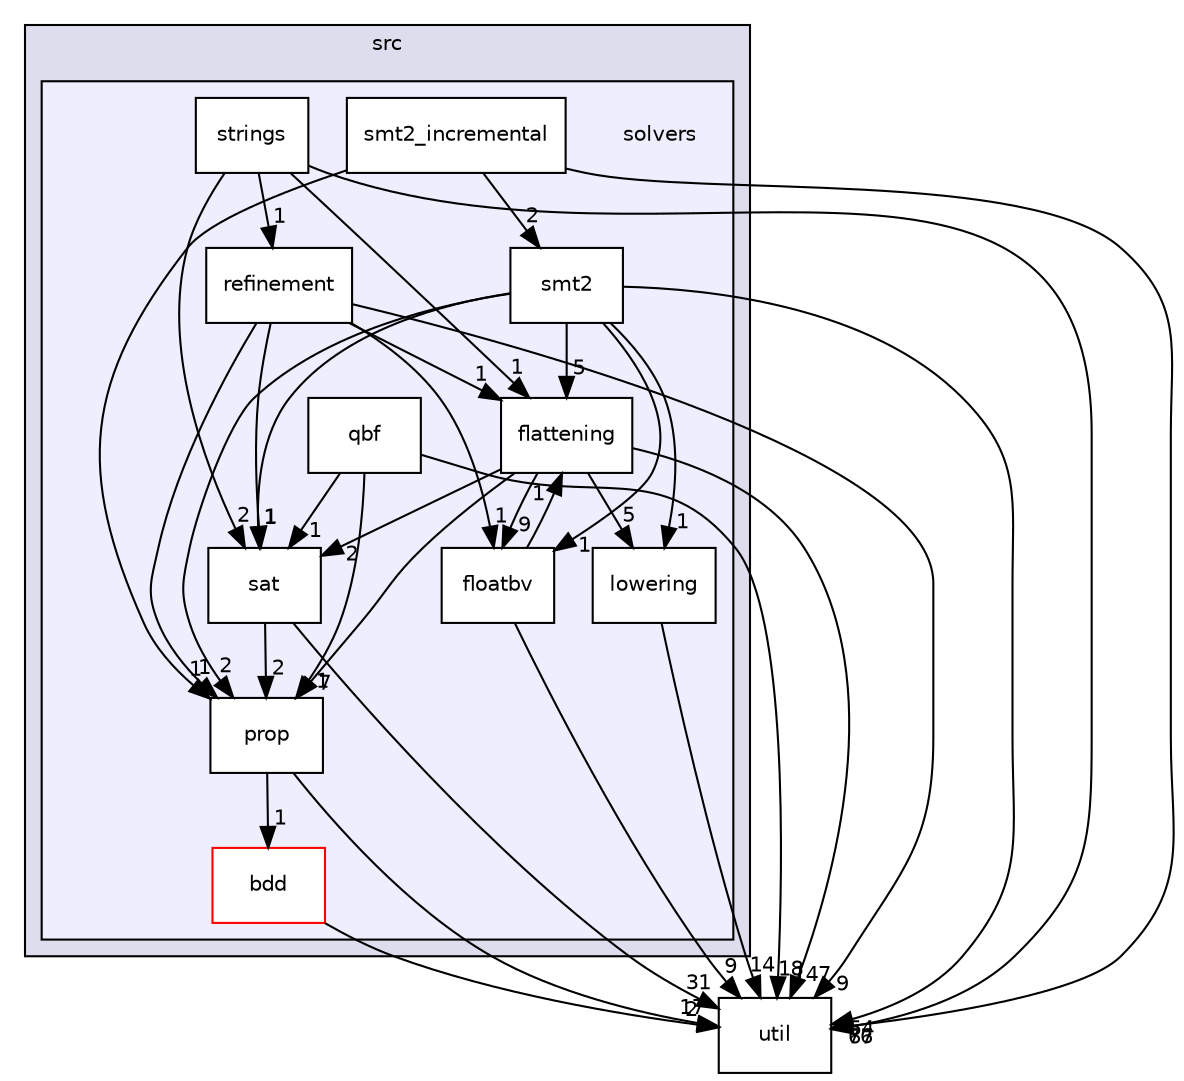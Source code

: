 digraph "/home/runner/work/cbmc-documentation/cbmc-documentation/src/solvers" {
  bgcolor=transparent;
  compound=true
  node [ fontsize="10", fontname="Helvetica"];
  edge [ labelfontsize="10", labelfontname="Helvetica"];
  subgraph clusterdir_68267d1309a1af8e8297ef4c3efbcdba {
    graph [ bgcolor="#ddddee", pencolor="black", label="src" fontname="Helvetica", fontsize="10", URL="dir_68267d1309a1af8e8297ef4c3efbcdba.html"]
  subgraph clusterdir_19373f467389307dc54ab8a6e9e19559 {
    graph [ bgcolor="#eeeeff", pencolor="black", label="" URL="dir_19373f467389307dc54ab8a6e9e19559.html"];
    dir_19373f467389307dc54ab8a6e9e19559 [shape=plaintext label="solvers"];
    dir_2da213264e4334caf6d49723c2a4052f [shape=box label="bdd" color="red" fillcolor="white" style="filled" URL="dir_2da213264e4334caf6d49723c2a4052f.html"];
    dir_95992f7eabcbd576bf4841b6d0d09aae [shape=box label="flattening" color="black" fillcolor="white" style="filled" URL="dir_95992f7eabcbd576bf4841b6d0d09aae.html"];
    dir_65e07bd3cc696c75a07cd34474c2e4b7 [shape=box label="floatbv" color="black" fillcolor="white" style="filled" URL="dir_65e07bd3cc696c75a07cd34474c2e4b7.html"];
    dir_378a869ac4a05e8d239d807c4f40d31b [shape=box label="lowering" color="black" fillcolor="white" style="filled" URL="dir_378a869ac4a05e8d239d807c4f40d31b.html"];
    dir_f27efa9855da05acfb0caa0983180615 [shape=box label="prop" color="black" fillcolor="white" style="filled" URL="dir_f27efa9855da05acfb0caa0983180615.html"];
    dir_a67026bcfd9da4e27f8aae2c14955b1c [shape=box label="qbf" color="black" fillcolor="white" style="filled" URL="dir_a67026bcfd9da4e27f8aae2c14955b1c.html"];
    dir_f05faa277b0629b18be13efb889125da [shape=box label="refinement" color="black" fillcolor="white" style="filled" URL="dir_f05faa277b0629b18be13efb889125da.html"];
    dir_e391775a03ff229430b5b1f21da1ae18 [shape=box label="sat" color="black" fillcolor="white" style="filled" URL="dir_e391775a03ff229430b5b1f21da1ae18.html"];
    dir_d04af94a51ee9b3893e12d8dab362bda [shape=box label="smt2" color="black" fillcolor="white" style="filled" URL="dir_d04af94a51ee9b3893e12d8dab362bda.html"];
    dir_87ec3d57b8dc96609a95189b1ea15a24 [shape=box label="smt2_incremental" color="black" fillcolor="white" style="filled" URL="dir_87ec3d57b8dc96609a95189b1ea15a24.html"];
    dir_fb43b298f453a3e0e36cbec7baf05559 [shape=box label="strings" color="black" fillcolor="white" style="filled" URL="dir_fb43b298f453a3e0e36cbec7baf05559.html"];
  }
  }
  dir_b7878ad5ecbf2506f4125b9d34c97e45 [shape=box label="util" URL="dir_b7878ad5ecbf2506f4125b9d34c97e45.html"];
  dir_fb43b298f453a3e0e36cbec7baf05559->dir_f05faa277b0629b18be13efb889125da [headlabel="1", labeldistance=1.5 headhref="dir_000062_000057.html"];
  dir_fb43b298f453a3e0e36cbec7baf05559->dir_95992f7eabcbd576bf4841b6d0d09aae [headlabel="1", labeldistance=1.5 headhref="dir_000062_000052.html"];
  dir_fb43b298f453a3e0e36cbec7baf05559->dir_b7878ad5ecbf2506f4125b9d34c97e45 [headlabel="67", labeldistance=1.5 headhref="dir_000062_000036.html"];
  dir_fb43b298f453a3e0e36cbec7baf05559->dir_e391775a03ff229430b5b1f21da1ae18 [headlabel="2", labeldistance=1.5 headhref="dir_000062_000058.html"];
  dir_f05faa277b0629b18be13efb889125da->dir_95992f7eabcbd576bf4841b6d0d09aae [headlabel="1", labeldistance=1.5 headhref="dir_000057_000052.html"];
  dir_f05faa277b0629b18be13efb889125da->dir_b7878ad5ecbf2506f4125b9d34c97e45 [headlabel="9", labeldistance=1.5 headhref="dir_000057_000036.html"];
  dir_f05faa277b0629b18be13efb889125da->dir_e391775a03ff229430b5b1f21da1ae18 [headlabel="1", labeldistance=1.5 headhref="dir_000057_000058.html"];
  dir_f05faa277b0629b18be13efb889125da->dir_f27efa9855da05acfb0caa0983180615 [headlabel="1", labeldistance=1.5 headhref="dir_000057_000055.html"];
  dir_f05faa277b0629b18be13efb889125da->dir_65e07bd3cc696c75a07cd34474c2e4b7 [headlabel="1", labeldistance=1.5 headhref="dir_000057_000053.html"];
  dir_95992f7eabcbd576bf4841b6d0d09aae->dir_b7878ad5ecbf2506f4125b9d34c97e45 [headlabel="147", labeldistance=1.5 headhref="dir_000052_000036.html"];
  dir_95992f7eabcbd576bf4841b6d0d09aae->dir_e391775a03ff229430b5b1f21da1ae18 [headlabel="2", labeldistance=1.5 headhref="dir_000052_000058.html"];
  dir_95992f7eabcbd576bf4841b6d0d09aae->dir_f27efa9855da05acfb0caa0983180615 [headlabel="7", labeldistance=1.5 headhref="dir_000052_000055.html"];
  dir_95992f7eabcbd576bf4841b6d0d09aae->dir_378a869ac4a05e8d239d807c4f40d31b [headlabel="5", labeldistance=1.5 headhref="dir_000052_000054.html"];
  dir_95992f7eabcbd576bf4841b6d0d09aae->dir_65e07bd3cc696c75a07cd34474c2e4b7 [headlabel="9", labeldistance=1.5 headhref="dir_000052_000053.html"];
  dir_2da213264e4334caf6d49723c2a4052f->dir_b7878ad5ecbf2506f4125b9d34c97e45 [headlabel="2", labeldistance=1.5 headhref="dir_000050_000036.html"];
  dir_e391775a03ff229430b5b1f21da1ae18->dir_b7878ad5ecbf2506f4125b9d34c97e45 [headlabel="31", labeldistance=1.5 headhref="dir_000058_000036.html"];
  dir_e391775a03ff229430b5b1f21da1ae18->dir_f27efa9855da05acfb0caa0983180615 [headlabel="2", labeldistance=1.5 headhref="dir_000058_000055.html"];
  dir_a67026bcfd9da4e27f8aae2c14955b1c->dir_b7878ad5ecbf2506f4125b9d34c97e45 [headlabel="18", labeldistance=1.5 headhref="dir_000056_000036.html"];
  dir_a67026bcfd9da4e27f8aae2c14955b1c->dir_e391775a03ff229430b5b1f21da1ae18 [headlabel="1", labeldistance=1.5 headhref="dir_000056_000058.html"];
  dir_a67026bcfd9da4e27f8aae2c14955b1c->dir_f27efa9855da05acfb0caa0983180615 [headlabel="1", labeldistance=1.5 headhref="dir_000056_000055.html"];
  dir_f27efa9855da05acfb0caa0983180615->dir_2da213264e4334caf6d49723c2a4052f [headlabel="1", labeldistance=1.5 headhref="dir_000055_000050.html"];
  dir_f27efa9855da05acfb0caa0983180615->dir_b7878ad5ecbf2506f4125b9d34c97e45 [headlabel="17", labeldistance=1.5 headhref="dir_000055_000036.html"];
  dir_d04af94a51ee9b3893e12d8dab362bda->dir_95992f7eabcbd576bf4841b6d0d09aae [headlabel="5", labeldistance=1.5 headhref="dir_000059_000052.html"];
  dir_d04af94a51ee9b3893e12d8dab362bda->dir_b7878ad5ecbf2506f4125b9d34c97e45 [headlabel="54", labeldistance=1.5 headhref="dir_000059_000036.html"];
  dir_d04af94a51ee9b3893e12d8dab362bda->dir_e391775a03ff229430b5b1f21da1ae18 [headlabel="1", labeldistance=1.5 headhref="dir_000059_000058.html"];
  dir_d04af94a51ee9b3893e12d8dab362bda->dir_f27efa9855da05acfb0caa0983180615 [headlabel="2", labeldistance=1.5 headhref="dir_000059_000055.html"];
  dir_d04af94a51ee9b3893e12d8dab362bda->dir_378a869ac4a05e8d239d807c4f40d31b [headlabel="1", labeldistance=1.5 headhref="dir_000059_000054.html"];
  dir_d04af94a51ee9b3893e12d8dab362bda->dir_65e07bd3cc696c75a07cd34474c2e4b7 [headlabel="1", labeldistance=1.5 headhref="dir_000059_000053.html"];
  dir_378a869ac4a05e8d239d807c4f40d31b->dir_b7878ad5ecbf2506f4125b9d34c97e45 [headlabel="14", labeldistance=1.5 headhref="dir_000054_000036.html"];
  dir_65e07bd3cc696c75a07cd34474c2e4b7->dir_95992f7eabcbd576bf4841b6d0d09aae [headlabel="1", labeldistance=1.5 headhref="dir_000053_000052.html"];
  dir_65e07bd3cc696c75a07cd34474c2e4b7->dir_b7878ad5ecbf2506f4125b9d34c97e45 [headlabel="9", labeldistance=1.5 headhref="dir_000053_000036.html"];
  dir_87ec3d57b8dc96609a95189b1ea15a24->dir_b7878ad5ecbf2506f4125b9d34c97e45 [headlabel="76", labeldistance=1.5 headhref="dir_000035_000036.html"];
  dir_87ec3d57b8dc96609a95189b1ea15a24->dir_f27efa9855da05acfb0caa0983180615 [headlabel="1", labeldistance=1.5 headhref="dir_000035_000055.html"];
  dir_87ec3d57b8dc96609a95189b1ea15a24->dir_d04af94a51ee9b3893e12d8dab362bda [headlabel="2", labeldistance=1.5 headhref="dir_000035_000059.html"];
}
